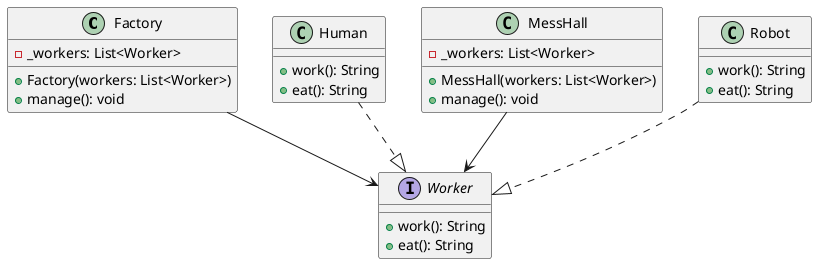 @startuml exampleClassDiagram

class Factory {
    -_workers: List<Worker>
    +Factory(workers: List<Worker>)
    +manage(): void
}

class Human {
    +work(): String
    +eat(): String
}

class MessHall {
    -_workers: List<Worker>
    +MessHall(workers: List<Worker>)
    +manage(): void
}

class Robot {
    +work(): String
    +eat(): String
}

interface Worker {
    +work(): String
    +eat(): String
}

Factory --> Worker
MessHall --> Worker
Human ..|> Worker
Robot ..|> Worker

@enduml
